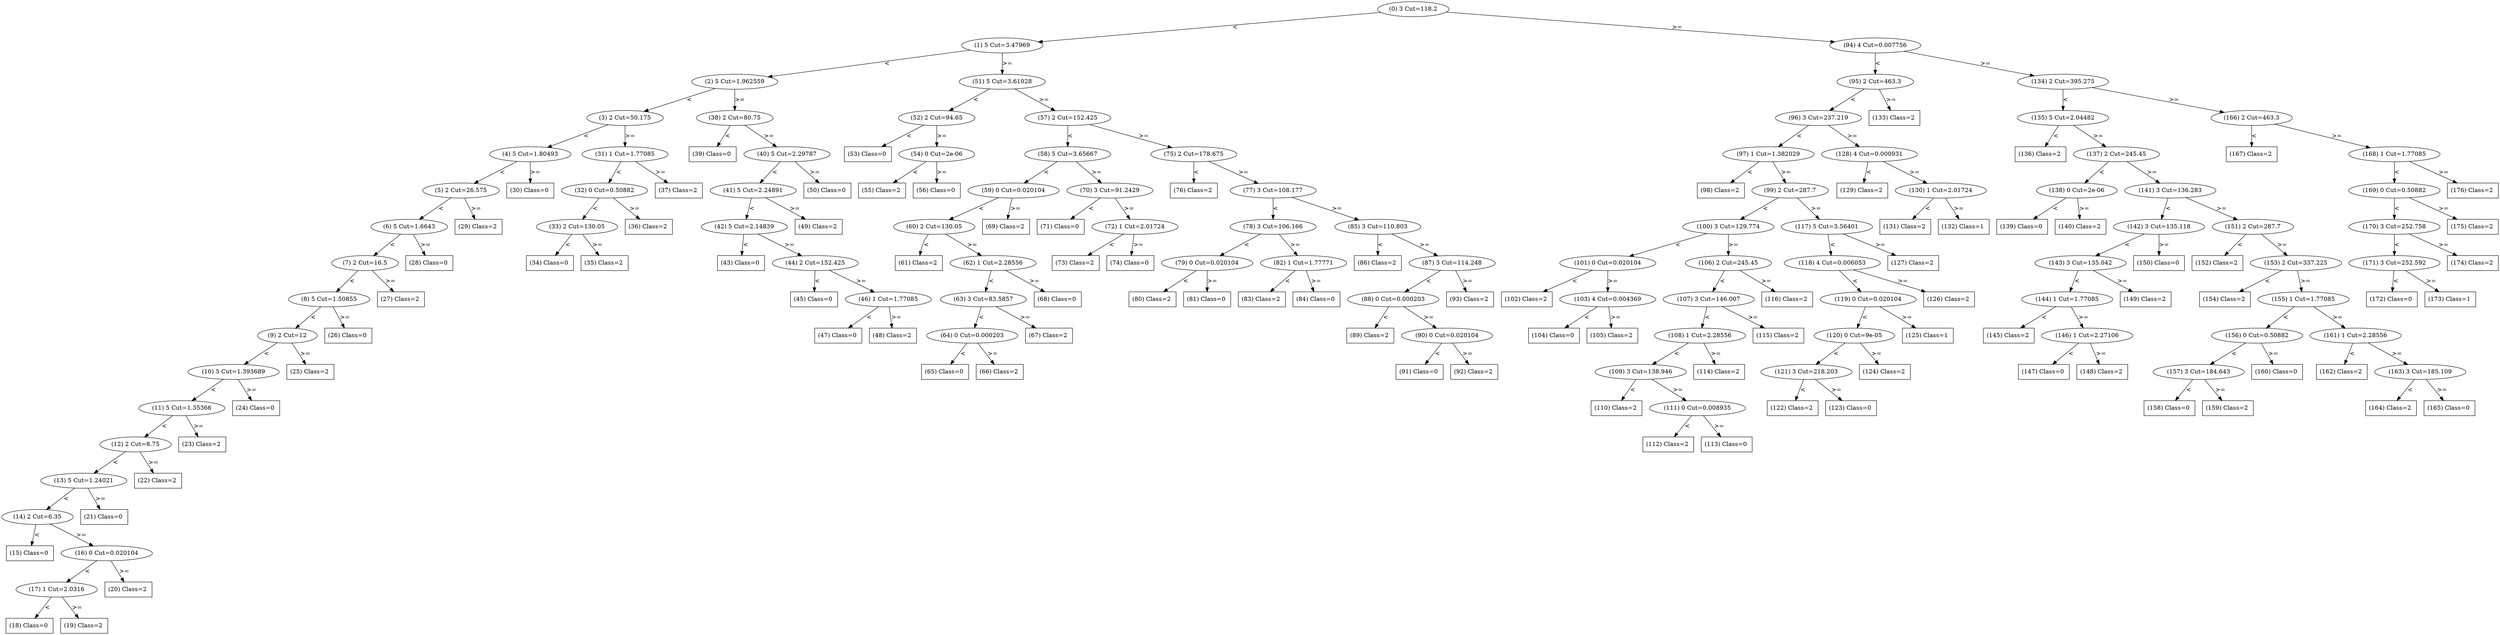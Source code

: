 digraph 1 {
    node [shape=ellipse]
    node [shape=ellipse]
    "(0) 3 Cut=118.2" -> "(1) 5 Cut=3.47969" [label="<"]
    node [shape=ellipse]
    "(0) 3 Cut=118.2" -> "(94) 4 Cut=0.007756" [label=">="]
    node [shape=ellipse]
    "(1) 5 Cut=3.47969" -> "(2) 5 Cut=1.962559" [label="<"]
    node [shape=ellipse]
    "(1) 5 Cut=3.47969" -> "(51) 5 Cut=3.61028" [label=">="]
    node [shape=ellipse]
    "(2) 5 Cut=1.962559" -> "(3) 2 Cut=50.175" [label="<"]
    node [shape=ellipse]
    "(2) 5 Cut=1.962559" -> "(38) 2 Cut=80.75" [label=">="]
    node [shape=ellipse]
    "(3) 2 Cut=50.175" -> "(4) 5 Cut=1.80493" [label="<"]
    node [shape=ellipse]
    "(3) 2 Cut=50.175" -> "(31) 1 Cut=1.77085" [label=">="]
    node [shape=ellipse]
    "(4) 5 Cut=1.80493" -> "(5) 2 Cut=26.575" [label="<"]
    node [shape=box]
    "(4) 5 Cut=1.80493" -> "(30) Class=0 " [label=">="]
    node [shape=ellipse]
    "(5) 2 Cut=26.575" -> "(6) 5 Cut=1.6643" [label="<"]
    node [shape=box]
    "(5) 2 Cut=26.575" -> "(29) Class=2 " [label=">="]
    node [shape=ellipse]
    "(6) 5 Cut=1.6643" -> "(7) 2 Cut=16.5" [label="<"]
    node [shape=box]
    "(6) 5 Cut=1.6643" -> "(28) Class=0 " [label=">="]
    node [shape=ellipse]
    "(7) 2 Cut=16.5" -> "(8) 5 Cut=1.50855" [label="<"]
    node [shape=box]
    "(7) 2 Cut=16.5" -> "(27) Class=2 " [label=">="]
    node [shape=ellipse]
    "(8) 5 Cut=1.50855" -> "(9) 2 Cut=12" [label="<"]
    node [shape=box]
    "(8) 5 Cut=1.50855" -> "(26) Class=0 " [label=">="]
    node [shape=ellipse]
    "(9) 2 Cut=12" -> "(10) 5 Cut=1.393689" [label="<"]
    node [shape=box]
    "(9) 2 Cut=12" -> "(25) Class=2 " [label=">="]
    node [shape=ellipse]
    "(10) 5 Cut=1.393689" -> "(11) 5 Cut=1.35366" [label="<"]
    node [shape=box]
    "(10) 5 Cut=1.393689" -> "(24) Class=0 " [label=">="]
    node [shape=ellipse]
    "(11) 5 Cut=1.35366" -> "(12) 2 Cut=8.75" [label="<"]
    node [shape=box]
    "(11) 5 Cut=1.35366" -> "(23) Class=2 " [label=">="]
    node [shape=ellipse]
    "(12) 2 Cut=8.75" -> "(13) 5 Cut=1.24021" [label="<"]
    node [shape=box]
    "(12) 2 Cut=8.75" -> "(22) Class=2 " [label=">="]
    node [shape=ellipse]
    "(13) 5 Cut=1.24021" -> "(14) 2 Cut=6.35" [label="<"]
    node [shape=box]
    "(13) 5 Cut=1.24021" -> "(21) Class=0 " [label=">="]
    node [shape=box]
    "(14) 2 Cut=6.35" -> "(15) Class=0 " [label="<"]
    node [shape=ellipse]
    "(14) 2 Cut=6.35" -> "(16) 0 Cut=0.020104" [label=">="]
    node [shape=ellipse]
    "(16) 0 Cut=0.020104" -> "(17) 1 Cut=2.0316" [label="<"]
    node [shape=box]
    "(16) 0 Cut=0.020104" -> "(20) Class=2 " [label=">="]
    node [shape=box]
    "(17) 1 Cut=2.0316" -> "(18) Class=0 " [label="<"]
    node [shape=box]
    "(17) 1 Cut=2.0316" -> "(19) Class=2 " [label=">="]
    node [shape=ellipse]
    "(31) 1 Cut=1.77085" -> "(32) 0 Cut=0.50882" [label="<"]
    node [shape=box]
    "(31) 1 Cut=1.77085" -> "(37) Class=2 " [label=">="]
    node [shape=ellipse]
    "(32) 0 Cut=0.50882" -> "(33) 2 Cut=130.05" [label="<"]
    node [shape=box]
    "(32) 0 Cut=0.50882" -> "(36) Class=2 " [label=">="]
    node [shape=box]
    "(33) 2 Cut=130.05" -> "(34) Class=0 " [label="<"]
    node [shape=box]
    "(33) 2 Cut=130.05" -> "(35) Class=2 " [label=">="]
    node [shape=box]
    "(38) 2 Cut=80.75" -> "(39) Class=0 " [label="<"]
    node [shape=ellipse]
    "(38) 2 Cut=80.75" -> "(40) 5 Cut=2.29787" [label=">="]
    node [shape=ellipse]
    "(40) 5 Cut=2.29787" -> "(41) 5 Cut=2.24891" [label="<"]
    node [shape=box]
    "(40) 5 Cut=2.29787" -> "(50) Class=0 " [label=">="]
    node [shape=ellipse]
    "(41) 5 Cut=2.24891" -> "(42) 5 Cut=2.14839" [label="<"]
    node [shape=box]
    "(41) 5 Cut=2.24891" -> "(49) Class=2 " [label=">="]
    node [shape=box]
    "(42) 5 Cut=2.14839" -> "(43) Class=0 " [label="<"]
    node [shape=ellipse]
    "(42) 5 Cut=2.14839" -> "(44) 2 Cut=152.425" [label=">="]
    node [shape=box]
    "(44) 2 Cut=152.425" -> "(45) Class=0 " [label="<"]
    node [shape=ellipse]
    "(44) 2 Cut=152.425" -> "(46) 1 Cut=1.77085" [label=">="]
    node [shape=box]
    "(46) 1 Cut=1.77085" -> "(47) Class=0 " [label="<"]
    node [shape=box]
    "(46) 1 Cut=1.77085" -> "(48) Class=2 " [label=">="]
    node [shape=ellipse]
    "(51) 5 Cut=3.61028" -> "(52) 2 Cut=94.65" [label="<"]
    node [shape=ellipse]
    "(51) 5 Cut=3.61028" -> "(57) 2 Cut=152.425" [label=">="]
    node [shape=box]
    "(52) 2 Cut=94.65" -> "(53) Class=0 " [label="<"]
    node [shape=ellipse]
    "(52) 2 Cut=94.65" -> "(54) 0 Cut=2e-06" [label=">="]
    node [shape=box]
    "(54) 0 Cut=2e-06" -> "(55) Class=2 " [label="<"]
    node [shape=box]
    "(54) 0 Cut=2e-06" -> "(56) Class=0 " [label=">="]
    node [shape=ellipse]
    "(57) 2 Cut=152.425" -> "(58) 5 Cut=3.65667" [label="<"]
    node [shape=ellipse]
    "(57) 2 Cut=152.425" -> "(75) 2 Cut=178.675" [label=">="]
    node [shape=ellipse]
    "(58) 5 Cut=3.65667" -> "(59) 0 Cut=0.020104" [label="<"]
    node [shape=ellipse]
    "(58) 5 Cut=3.65667" -> "(70) 3 Cut=91.2429" [label=">="]
    node [shape=ellipse]
    "(59) 0 Cut=0.020104" -> "(60) 2 Cut=130.05" [label="<"]
    node [shape=box]
    "(59) 0 Cut=0.020104" -> "(69) Class=2 " [label=">="]
    node [shape=box]
    "(60) 2 Cut=130.05" -> "(61) Class=2 " [label="<"]
    node [shape=ellipse]
    "(60) 2 Cut=130.05" -> "(62) 1 Cut=2.28556" [label=">="]
    node [shape=ellipse]
    "(62) 1 Cut=2.28556" -> "(63) 3 Cut=83.5857" [label="<"]
    node [shape=box]
    "(62) 1 Cut=2.28556" -> "(68) Class=0 " [label=">="]
    node [shape=ellipse]
    "(63) 3 Cut=83.5857" -> "(64) 0 Cut=0.000203" [label="<"]
    node [shape=box]
    "(63) 3 Cut=83.5857" -> "(67) Class=2 " [label=">="]
    node [shape=box]
    "(64) 0 Cut=0.000203" -> "(65) Class=0 " [label="<"]
    node [shape=box]
    "(64) 0 Cut=0.000203" -> "(66) Class=2 " [label=">="]
    node [shape=box]
    "(70) 3 Cut=91.2429" -> "(71) Class=0 " [label="<"]
    node [shape=ellipse]
    "(70) 3 Cut=91.2429" -> "(72) 1 Cut=2.01724" [label=">="]
    node [shape=box]
    "(72) 1 Cut=2.01724" -> "(73) Class=2 " [label="<"]
    node [shape=box]
    "(72) 1 Cut=2.01724" -> "(74) Class=0 " [label=">="]
    node [shape=box]
    "(75) 2 Cut=178.675" -> "(76) Class=2 " [label="<"]
    node [shape=ellipse]
    "(75) 2 Cut=178.675" -> "(77) 3 Cut=108.177" [label=">="]
    node [shape=ellipse]
    "(77) 3 Cut=108.177" -> "(78) 3 Cut=106.166" [label="<"]
    node [shape=ellipse]
    "(77) 3 Cut=108.177" -> "(85) 3 Cut=110.803" [label=">="]
    node [shape=ellipse]
    "(78) 3 Cut=106.166" -> "(79) 0 Cut=0.020104" [label="<"]
    node [shape=ellipse]
    "(78) 3 Cut=106.166" -> "(82) 1 Cut=1.77771" [label=">="]
    node [shape=box]
    "(79) 0 Cut=0.020104" -> "(80) Class=2 " [label="<"]
    node [shape=box]
    "(79) 0 Cut=0.020104" -> "(81) Class=0 " [label=">="]
    node [shape=box]
    "(82) 1 Cut=1.77771" -> "(83) Class=2 " [label="<"]
    node [shape=box]
    "(82) 1 Cut=1.77771" -> "(84) Class=0 " [label=">="]
    node [shape=box]
    "(85) 3 Cut=110.803" -> "(86) Class=2 " [label="<"]
    node [shape=ellipse]
    "(85) 3 Cut=110.803" -> "(87) 3 Cut=114.248" [label=">="]
    node [shape=ellipse]
    "(87) 3 Cut=114.248" -> "(88) 0 Cut=0.000203" [label="<"]
    node [shape=box]
    "(87) 3 Cut=114.248" -> "(93) Class=2 " [label=">="]
    node [shape=box]
    "(88) 0 Cut=0.000203" -> "(89) Class=2 " [label="<"]
    node [shape=ellipse]
    "(88) 0 Cut=0.000203" -> "(90) 0 Cut=0.020104" [label=">="]
    node [shape=box]
    "(90) 0 Cut=0.020104" -> "(91) Class=0 " [label="<"]
    node [shape=box]
    "(90) 0 Cut=0.020104" -> "(92) Class=2 " [label=">="]
    node [shape=ellipse]
    "(94) 4 Cut=0.007756" -> "(95) 2 Cut=463.3" [label="<"]
    node [shape=ellipse]
    "(94) 4 Cut=0.007756" -> "(134) 2 Cut=395.275" [label=">="]
    node [shape=ellipse]
    "(95) 2 Cut=463.3" -> "(96) 3 Cut=237.219" [label="<"]
    node [shape=box]
    "(95) 2 Cut=463.3" -> "(133) Class=2 " [label=">="]
    node [shape=ellipse]
    "(96) 3 Cut=237.219" -> "(97) 1 Cut=1.382029" [label="<"]
    node [shape=ellipse]
    "(96) 3 Cut=237.219" -> "(128) 4 Cut=0.000931" [label=">="]
    node [shape=box]
    "(97) 1 Cut=1.382029" -> "(98) Class=2 " [label="<"]
    node [shape=ellipse]
    "(97) 1 Cut=1.382029" -> "(99) 2 Cut=287.7" [label=">="]
    node [shape=ellipse]
    "(99) 2 Cut=287.7" -> "(100) 3 Cut=129.774" [label="<"]
    node [shape=ellipse]
    "(99) 2 Cut=287.7" -> "(117) 5 Cut=3.56401" [label=">="]
    node [shape=ellipse]
    "(100) 3 Cut=129.774" -> "(101) 0 Cut=0.020104" [label="<"]
    node [shape=ellipse]
    "(100) 3 Cut=129.774" -> "(106) 2 Cut=245.45" [label=">="]
    node [shape=box]
    "(101) 0 Cut=0.020104" -> "(102) Class=2 " [label="<"]
    node [shape=ellipse]
    "(101) 0 Cut=0.020104" -> "(103) 4 Cut=0.004369" [label=">="]
    node [shape=box]
    "(103) 4 Cut=0.004369" -> "(104) Class=0 " [label="<"]
    node [shape=box]
    "(103) 4 Cut=0.004369" -> "(105) Class=2 " [label=">="]
    node [shape=ellipse]
    "(106) 2 Cut=245.45" -> "(107) 3 Cut=146.007" [label="<"]
    node [shape=box]
    "(106) 2 Cut=245.45" -> "(116) Class=2 " [label=">="]
    node [shape=ellipse]
    "(107) 3 Cut=146.007" -> "(108) 1 Cut=2.28556" [label="<"]
    node [shape=box]
    "(107) 3 Cut=146.007" -> "(115) Class=2 " [label=">="]
    node [shape=ellipse]
    "(108) 1 Cut=2.28556" -> "(109) 3 Cut=138.946" [label="<"]
    node [shape=box]
    "(108) 1 Cut=2.28556" -> "(114) Class=2 " [label=">="]
    node [shape=box]
    "(109) 3 Cut=138.946" -> "(110) Class=2 " [label="<"]
    node [shape=ellipse]
    "(109) 3 Cut=138.946" -> "(111) 0 Cut=0.008935" [label=">="]
    node [shape=box]
    "(111) 0 Cut=0.008935" -> "(112) Class=2 " [label="<"]
    node [shape=box]
    "(111) 0 Cut=0.008935" -> "(113) Class=0 " [label=">="]
    node [shape=ellipse]
    "(117) 5 Cut=3.56401" -> "(118) 4 Cut=0.006053" [label="<"]
    node [shape=box]
    "(117) 5 Cut=3.56401" -> "(127) Class=2 " [label=">="]
    node [shape=ellipse]
    "(118) 4 Cut=0.006053" -> "(119) 0 Cut=0.020104" [label="<"]
    node [shape=box]
    "(118) 4 Cut=0.006053" -> "(126) Class=2 " [label=">="]
    node [shape=ellipse]
    "(119) 0 Cut=0.020104" -> "(120) 0 Cut=9e-05" [label="<"]
    node [shape=box]
    "(119) 0 Cut=0.020104" -> "(125) Class=1 " [label=">="]
    node [shape=ellipse]
    "(120) 0 Cut=9e-05" -> "(121) 3 Cut=218.203" [label="<"]
    node [shape=box]
    "(120) 0 Cut=9e-05" -> "(124) Class=2 " [label=">="]
    node [shape=box]
    "(121) 3 Cut=218.203" -> "(122) Class=2 " [label="<"]
    node [shape=box]
    "(121) 3 Cut=218.203" -> "(123) Class=0 " [label=">="]
    node [shape=box]
    "(128) 4 Cut=0.000931" -> "(129) Class=2 " [label="<"]
    node [shape=ellipse]
    "(128) 4 Cut=0.000931" -> "(130) 1 Cut=2.01724" [label=">="]
    node [shape=box]
    "(130) 1 Cut=2.01724" -> "(131) Class=2 " [label="<"]
    node [shape=box]
    "(130) 1 Cut=2.01724" -> "(132) Class=1 " [label=">="]
    node [shape=ellipse]
    "(134) 2 Cut=395.275" -> "(135) 5 Cut=2.04482" [label="<"]
    node [shape=ellipse]
    "(134) 2 Cut=395.275" -> "(166) 2 Cut=463.3" [label=">="]
    node [shape=box]
    "(135) 5 Cut=2.04482" -> "(136) Class=2 " [label="<"]
    node [shape=ellipse]
    "(135) 5 Cut=2.04482" -> "(137) 2 Cut=245.45" [label=">="]
    node [shape=ellipse]
    "(137) 2 Cut=245.45" -> "(138) 0 Cut=2e-06" [label="<"]
    node [shape=ellipse]
    "(137) 2 Cut=245.45" -> "(141) 3 Cut=136.283" [label=">="]
    node [shape=box]
    "(138) 0 Cut=2e-06" -> "(139) Class=0 " [label="<"]
    node [shape=box]
    "(138) 0 Cut=2e-06" -> "(140) Class=2 " [label=">="]
    node [shape=ellipse]
    "(141) 3 Cut=136.283" -> "(142) 3 Cut=135.118" [label="<"]
    node [shape=ellipse]
    "(141) 3 Cut=136.283" -> "(151) 2 Cut=287.7" [label=">="]
    node [shape=ellipse]
    "(142) 3 Cut=135.118" -> "(143) 3 Cut=135.042" [label="<"]
    node [shape=box]
    "(142) 3 Cut=135.118" -> "(150) Class=0 " [label=">="]
    node [shape=ellipse]
    "(143) 3 Cut=135.042" -> "(144) 1 Cut=1.77085" [label="<"]
    node [shape=box]
    "(143) 3 Cut=135.042" -> "(149) Class=2 " [label=">="]
    node [shape=box]
    "(144) 1 Cut=1.77085" -> "(145) Class=2 " [label="<"]
    node [shape=ellipse]
    "(144) 1 Cut=1.77085" -> "(146) 1 Cut=2.27106" [label=">="]
    node [shape=box]
    "(146) 1 Cut=2.27106" -> "(147) Class=0 " [label="<"]
    node [shape=box]
    "(146) 1 Cut=2.27106" -> "(148) Class=2 " [label=">="]
    node [shape=box]
    "(151) 2 Cut=287.7" -> "(152) Class=2 " [label="<"]
    node [shape=ellipse]
    "(151) 2 Cut=287.7" -> "(153) 2 Cut=337.225" [label=">="]
    node [shape=box]
    "(153) 2 Cut=337.225" -> "(154) Class=2 " [label="<"]
    node [shape=ellipse]
    "(153) 2 Cut=337.225" -> "(155) 1 Cut=1.77085" [label=">="]
    node [shape=ellipse]
    "(155) 1 Cut=1.77085" -> "(156) 0 Cut=0.50882" [label="<"]
    node [shape=ellipse]
    "(155) 1 Cut=1.77085" -> "(161) 1 Cut=2.28556" [label=">="]
    node [shape=ellipse]
    "(156) 0 Cut=0.50882" -> "(157) 3 Cut=184.643" [label="<"]
    node [shape=box]
    "(156) 0 Cut=0.50882" -> "(160) Class=0 " [label=">="]
    node [shape=box]
    "(157) 3 Cut=184.643" -> "(158) Class=0 " [label="<"]
    node [shape=box]
    "(157) 3 Cut=184.643" -> "(159) Class=2 " [label=">="]
    node [shape=box]
    "(161) 1 Cut=2.28556" -> "(162) Class=2 " [label="<"]
    node [shape=ellipse]
    "(161) 1 Cut=2.28556" -> "(163) 3 Cut=185.109" [label=">="]
    node [shape=box]
    "(163) 3 Cut=185.109" -> "(164) Class=2 " [label="<"]
    node [shape=box]
    "(163) 3 Cut=185.109" -> "(165) Class=0 " [label=">="]
    node [shape=box]
    "(166) 2 Cut=463.3" -> "(167) Class=2 " [label="<"]
    node [shape=ellipse]
    "(166) 2 Cut=463.3" -> "(168) 1 Cut=1.77085" [label=">="]
    node [shape=ellipse]
    "(168) 1 Cut=1.77085" -> "(169) 0 Cut=0.50882" [label="<"]
    node [shape=box]
    "(168) 1 Cut=1.77085" -> "(176) Class=2 " [label=">="]
    node [shape=ellipse]
    "(169) 0 Cut=0.50882" -> "(170) 3 Cut=252.758" [label="<"]
    node [shape=box]
    "(169) 0 Cut=0.50882" -> "(175) Class=2 " [label=">="]
    node [shape=ellipse]
    "(170) 3 Cut=252.758" -> "(171) 3 Cut=252.592" [label="<"]
    node [shape=box]
    "(170) 3 Cut=252.758" -> "(174) Class=2 " [label=">="]
    node [shape=box]
    "(171) 3 Cut=252.592" -> "(172) Class=0 " [label="<"]
    node [shape=box]
    "(171) 3 Cut=252.592" -> "(173) Class=1 " [label=">="]
}
